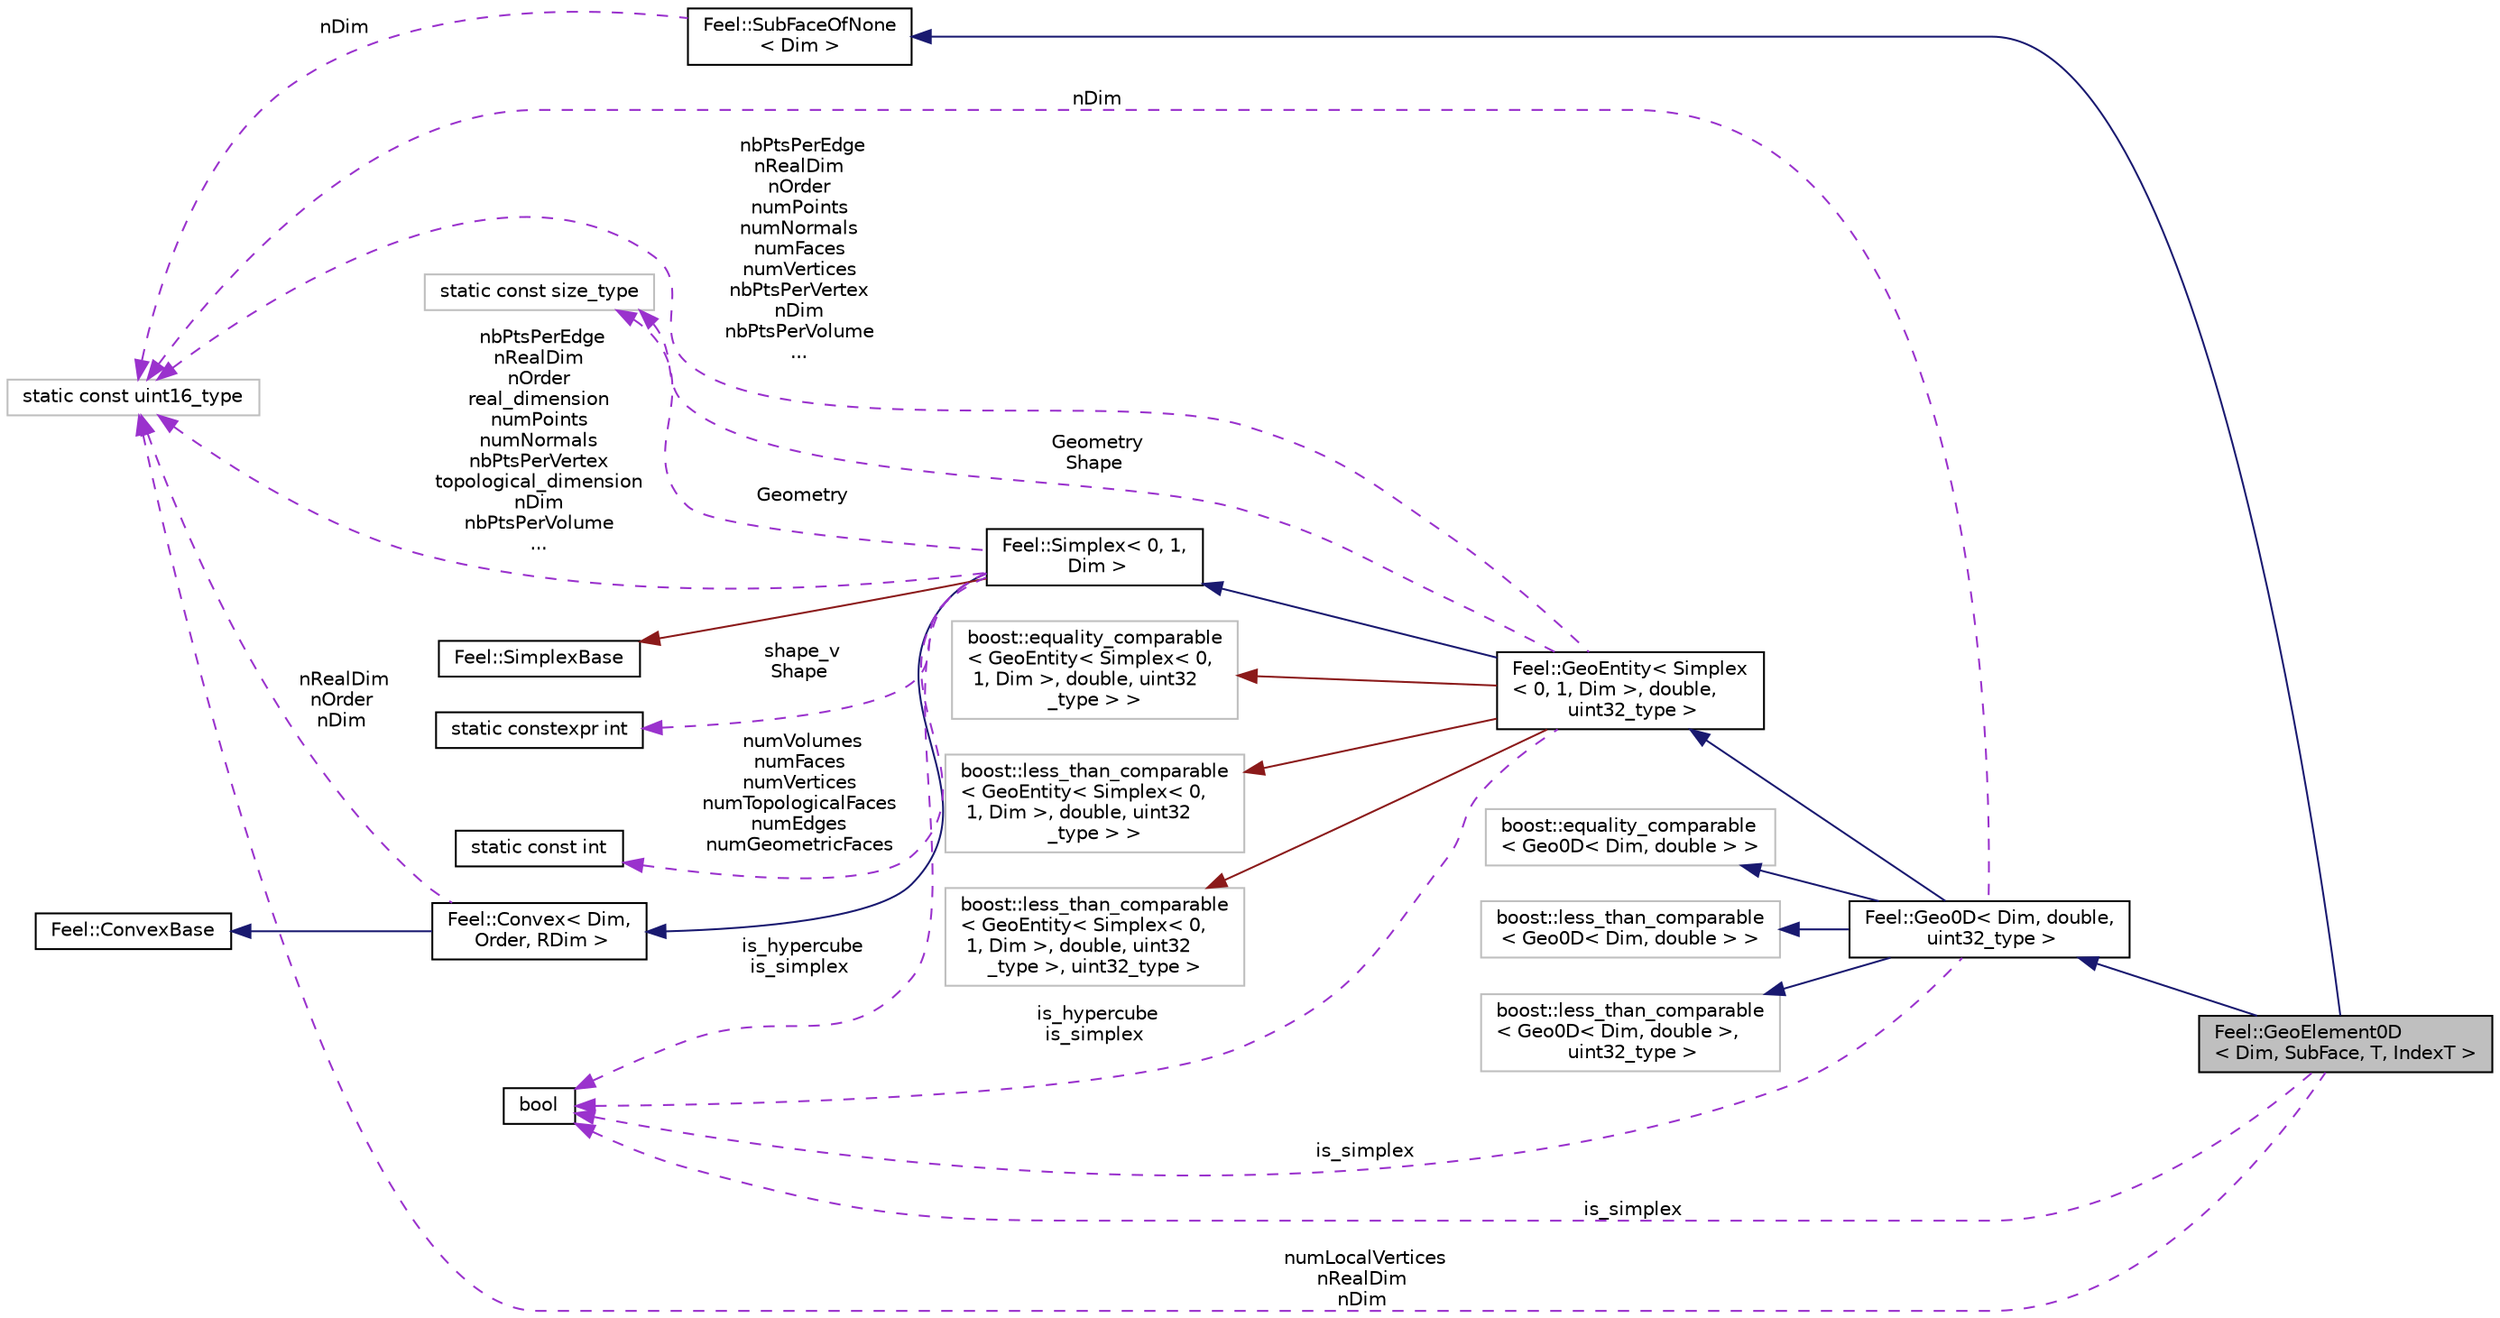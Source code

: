 digraph "Feel::GeoElement0D&lt; Dim, SubFace, T, IndexT &gt;"
{
 // LATEX_PDF_SIZE
  edge [fontname="Helvetica",fontsize="10",labelfontname="Helvetica",labelfontsize="10"];
  node [fontname="Helvetica",fontsize="10",shape=record];
  rankdir="LR";
  Node1 [label="Feel::GeoElement0D\l\< Dim, SubFace, T, IndexT \>",height=0.2,width=0.4,color="black", fillcolor="grey75", style="filled", fontcolor="black",tooltip="Class for Points and Vertices."];
  Node2 -> Node1 [dir="back",color="midnightblue",fontsize="10",style="solid",fontname="Helvetica"];
  Node2 [label="Feel::Geo0D\< Dim, double,\l uint32_type \>",height=0.2,width=0.4,color="black", fillcolor="white", style="filled",URL="$classFeel_1_1Geo0D.html",tooltip=" "];
  Node3 -> Node2 [dir="back",color="midnightblue",fontsize="10",style="solid",fontname="Helvetica"];
  Node3 [label="boost::equality_comparable\l\< Geo0D\< Dim, double  \> \>",height=0.2,width=0.4,color="grey75", fillcolor="white", style="filled",tooltip=" "];
  Node4 -> Node2 [dir="back",color="midnightblue",fontsize="10",style="solid",fontname="Helvetica"];
  Node4 [label="boost::less_than_comparable\l\< Geo0D\< Dim, double  \> \>",height=0.2,width=0.4,color="grey75", fillcolor="white", style="filled",tooltip=" "];
  Node5 -> Node2 [dir="back",color="midnightblue",fontsize="10",style="solid",fontname="Helvetica"];
  Node5 [label="boost::less_than_comparable\l\< Geo0D\< Dim, double \>,\l uint32_type \>",height=0.2,width=0.4,color="grey75", fillcolor="white", style="filled",tooltip=" "];
  Node6 -> Node2 [dir="back",color="midnightblue",fontsize="10",style="solid",fontname="Helvetica"];
  Node6 [label="Feel::GeoEntity\< Simplex\l\< 0, 1, Dim \>, double,\l uint32_type \>",height=0.2,width=0.4,color="black", fillcolor="white", style="filled",URL="$classFeel_1_1GeoEntity.html",tooltip=" "];
  Node7 -> Node6 [dir="back",color="firebrick4",fontsize="10",style="solid",fontname="Helvetica"];
  Node7 [label="boost::equality_comparable\l\< GeoEntity\< Simplex\< 0,\l 1, Dim \>, double, uint32\l_type \> \>",height=0.2,width=0.4,color="grey75", fillcolor="white", style="filled",tooltip=" "];
  Node8 -> Node6 [dir="back",color="firebrick4",fontsize="10",style="solid",fontname="Helvetica"];
  Node8 [label="boost::less_than_comparable\l\< GeoEntity\< Simplex\< 0,\l 1, Dim \>, double, uint32\l_type \> \>",height=0.2,width=0.4,color="grey75", fillcolor="white", style="filled",tooltip=" "];
  Node9 -> Node6 [dir="back",color="firebrick4",fontsize="10",style="solid",fontname="Helvetica"];
  Node9 [label="boost::less_than_comparable\l\< GeoEntity\< Simplex\< 0,\l 1, Dim \>, double, uint32\l_type \>, uint32_type \>",height=0.2,width=0.4,color="grey75", fillcolor="white", style="filled",tooltip=" "];
  Node10 -> Node6 [dir="back",color="midnightblue",fontsize="10",style="solid",fontname="Helvetica"];
  Node10 [label="Feel::Simplex\< 0, 1,\l Dim \>",height=0.2,width=0.4,color="black", fillcolor="white", style="filled",URL="$classFeel_1_1Simplex.html",tooltip=" "];
  Node11 -> Node10 [dir="back",color="midnightblue",fontsize="10",style="solid",fontname="Helvetica"];
  Node11 [label="Feel::Convex\< Dim,\l Order, RDim \>",height=0.2,width=0.4,color="black", fillcolor="white", style="filled",URL="$classFeel_1_1Convex.html",tooltip="Convex base class."];
  Node12 -> Node11 [dir="back",color="midnightblue",fontsize="10",style="solid",fontname="Helvetica"];
  Node12 [label="Feel::ConvexBase",height=0.2,width=0.4,color="black", fillcolor="white", style="filled",URL="$classFeel_1_1ConvexBase.html",tooltip=" "];
  Node13 -> Node11 [dir="back",color="darkorchid3",fontsize="10",style="dashed",label=" nRealDim\nnOrder\nnDim" ,fontname="Helvetica"];
  Node13 [label="static const uint16_type",height=0.2,width=0.4,color="grey75", fillcolor="white", style="filled",tooltip=" "];
  Node14 -> Node10 [dir="back",color="firebrick4",fontsize="10",style="solid",fontname="Helvetica"];
  Node14 [label="Feel::SimplexBase",height=0.2,width=0.4,color="black", fillcolor="white", style="filled",URL="$classFeel_1_1SimplexBase.html",tooltip=" "];
  Node15 -> Node10 [dir="back",color="darkorchid3",fontsize="10",style="dashed",label=" shape_v\nShape" ,fontname="Helvetica"];
  Node15 [label="static constexpr int",height=0.2,width=0.4,color="black", fillcolor="white", style="filled",URL="$classstatic_01constexpr_01int.html",tooltip=" "];
  Node16 -> Node10 [dir="back",color="darkorchid3",fontsize="10",style="dashed",label=" numVolumes\nnumFaces\nnumVertices\nnumTopologicalFaces\nnumEdges\nnumGeometricFaces" ,fontname="Helvetica"];
  Node16 [label="static const int",height=0.2,width=0.4,color="black", fillcolor="white", style="filled",URL="$classstatic_01const_01int.html",tooltip=" "];
  Node13 -> Node10 [dir="back",color="darkorchid3",fontsize="10",style="dashed",label=" nbPtsPerEdge\nnRealDim\nnOrder\nreal_dimension\nnumPoints\nnumNormals\nnbPtsPerVertex\ntopological_dimension\nnDim\nnbPtsPerVolume\n..." ,fontname="Helvetica"];
  Node17 -> Node10 [dir="back",color="darkorchid3",fontsize="10",style="dashed",label=" is_hypercube\nis_simplex" ,fontname="Helvetica"];
  Node17 [label="bool",height=0.2,width=0.4,color="black", fillcolor="white", style="filled",URL="$classbool.html",tooltip=" "];
  Node18 -> Node10 [dir="back",color="darkorchid3",fontsize="10",style="dashed",label=" Geometry" ,fontname="Helvetica"];
  Node18 [label="static const size_type",height=0.2,width=0.4,color="grey75", fillcolor="white", style="filled",tooltip=" "];
  Node13 -> Node6 [dir="back",color="darkorchid3",fontsize="10",style="dashed",label=" nbPtsPerEdge\nnRealDim\nnOrder\nnumPoints\nnumNormals\nnumFaces\nnumVertices\nnbPtsPerVertex\nnDim\nnbPtsPerVolume\n..." ,fontname="Helvetica"];
  Node17 -> Node6 [dir="back",color="darkorchid3",fontsize="10",style="dashed",label=" is_hypercube\nis_simplex" ,fontname="Helvetica"];
  Node18 -> Node6 [dir="back",color="darkorchid3",fontsize="10",style="dashed",label=" Geometry\nShape" ,fontname="Helvetica"];
  Node13 -> Node2 [dir="back",color="darkorchid3",fontsize="10",style="dashed",label=" nDim" ,fontname="Helvetica"];
  Node17 -> Node2 [dir="back",color="darkorchid3",fontsize="10",style="dashed",label=" is_simplex" ,fontname="Helvetica"];
  Node19 -> Node1 [dir="back",color="midnightblue",fontsize="10",style="solid",fontname="Helvetica"];
  Node19 [label="Feel::SubFaceOfNone\l\< Dim \>",height=0.2,width=0.4,color="black", fillcolor="white", style="filled",URL="$classFeel_1_1SubFaceOfNone.html",tooltip=" "];
  Node13 -> Node19 [dir="back",color="darkorchid3",fontsize="10",style="dashed",label=" nDim" ,fontname="Helvetica"];
  Node13 -> Node1 [dir="back",color="darkorchid3",fontsize="10",style="dashed",label=" numLocalVertices\nnRealDim\nnDim" ,fontname="Helvetica"];
  Node17 -> Node1 [dir="back",color="darkorchid3",fontsize="10",style="dashed",label=" is_simplex" ,fontname="Helvetica"];
}

